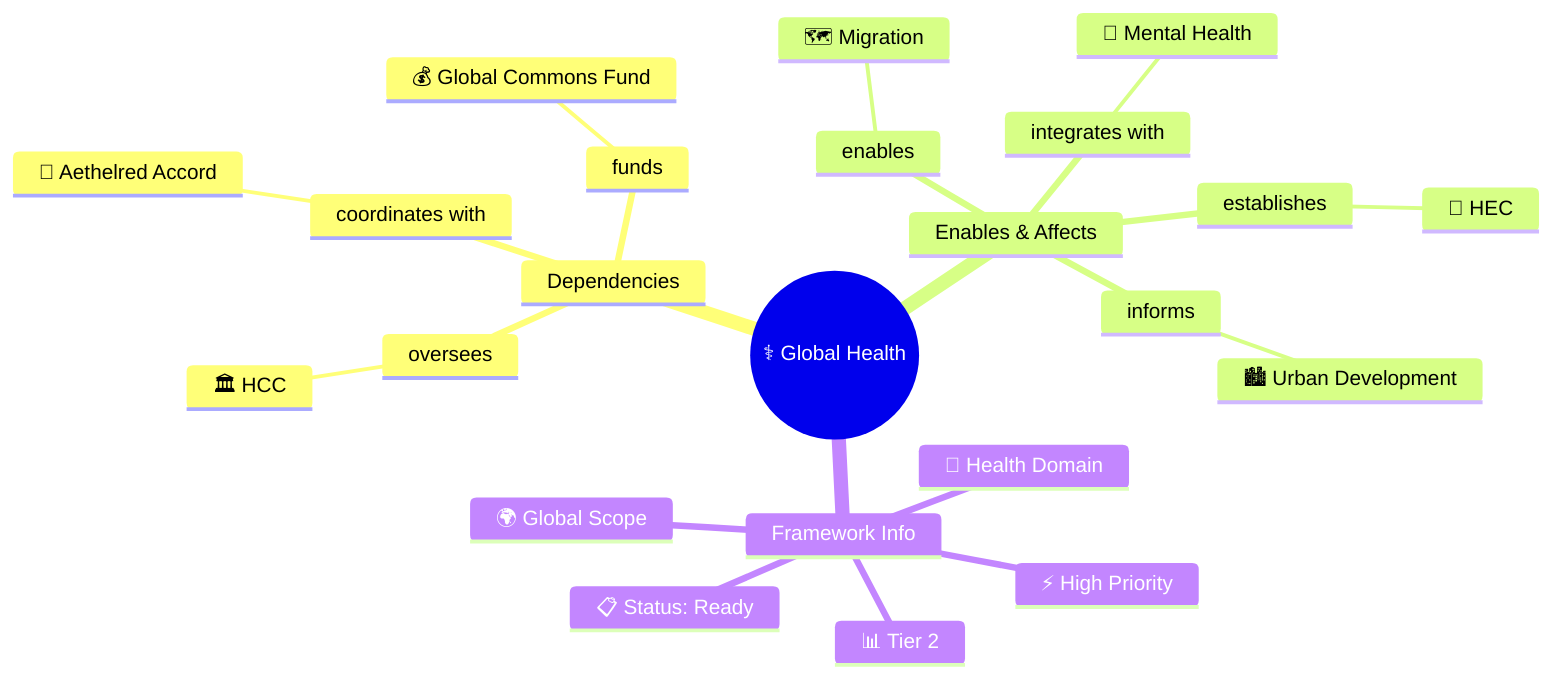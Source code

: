 mindmap
  root(("⚕️ Global Health"))
    Dependencies
      coordinates with
        🧬 Aethelred Accord
      oversees
        🏛️ HCC
      funds
        💰 Global Commons Fund
    Enables & Affects
      integrates with
        🧠 Mental Health
      establishes
        🏢 HEC
      informs
        🏙️ Urban Development
      enables
        🗺️ Migration
    Framework Info
      📊 Tier 2
      🎯 Health Domain
      🌍 Global Scope
      ⚡ High Priority
      📋 Status: Ready